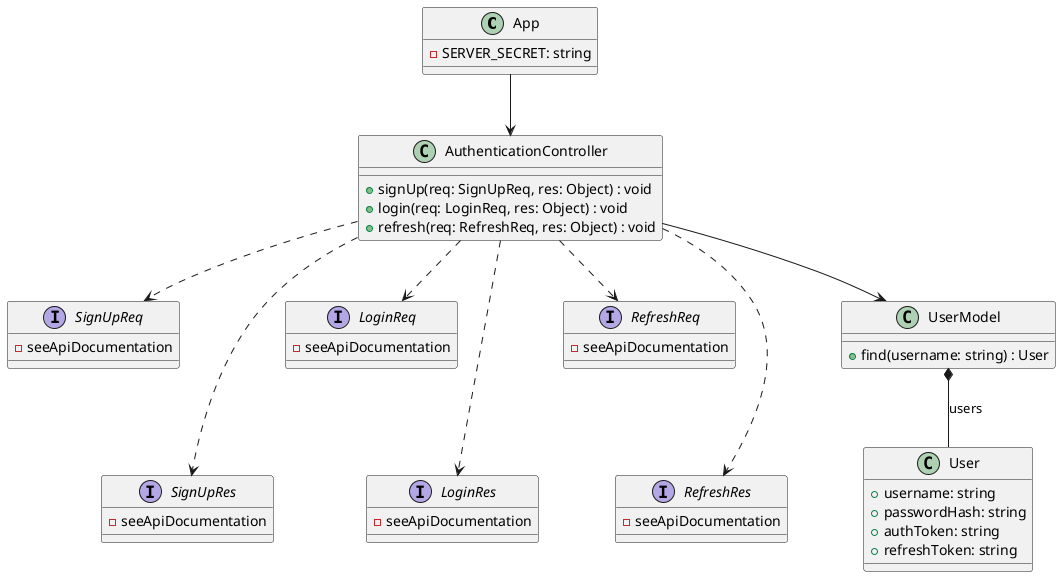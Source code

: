 @startuml ExpressAppAuth

class App {
    -SERVER_SECRET: string
}

class AuthenticationController {
    +signUp(req: SignUpReq, res: Object) : void
    +login(req: LoginReq, res: Object) : void
    +refresh(req: RefreshReq, res: Object) : void
}

interface SignUpReq {
    -seeApiDocumentation
}
interface SignUpRes {
    -seeApiDocumentation
}
SignUpReq -[hidden]-> SignUpRes

interface LoginReq {
    -seeApiDocumentation
}
interface LoginRes {
    -seeApiDocumentation
}
LoginReq -[hidden]-> LoginRes

interface RefreshReq {
    -seeApiDocumentation
}
interface RefreshRes {
    -seeApiDocumentation
}
RefreshReq -[hidden]-> RefreshRes

AuthenticationController ..> SignUpReq
AuthenticationController ..> SignUpRes
AuthenticationController ..> LoginReq
AuthenticationController ..> LoginRes
AuthenticationController ..> RefreshReq
AuthenticationController ..> RefreshRes

App --> AuthenticationController

class UserModel {
    +find(username: string) : User
}

AuthenticationController --> UserModel

class User {
    +username: string
    +passwordHash: string
    +authToken: string
    +refreshToken: string
}

UserModel *-- User : users

@enduml